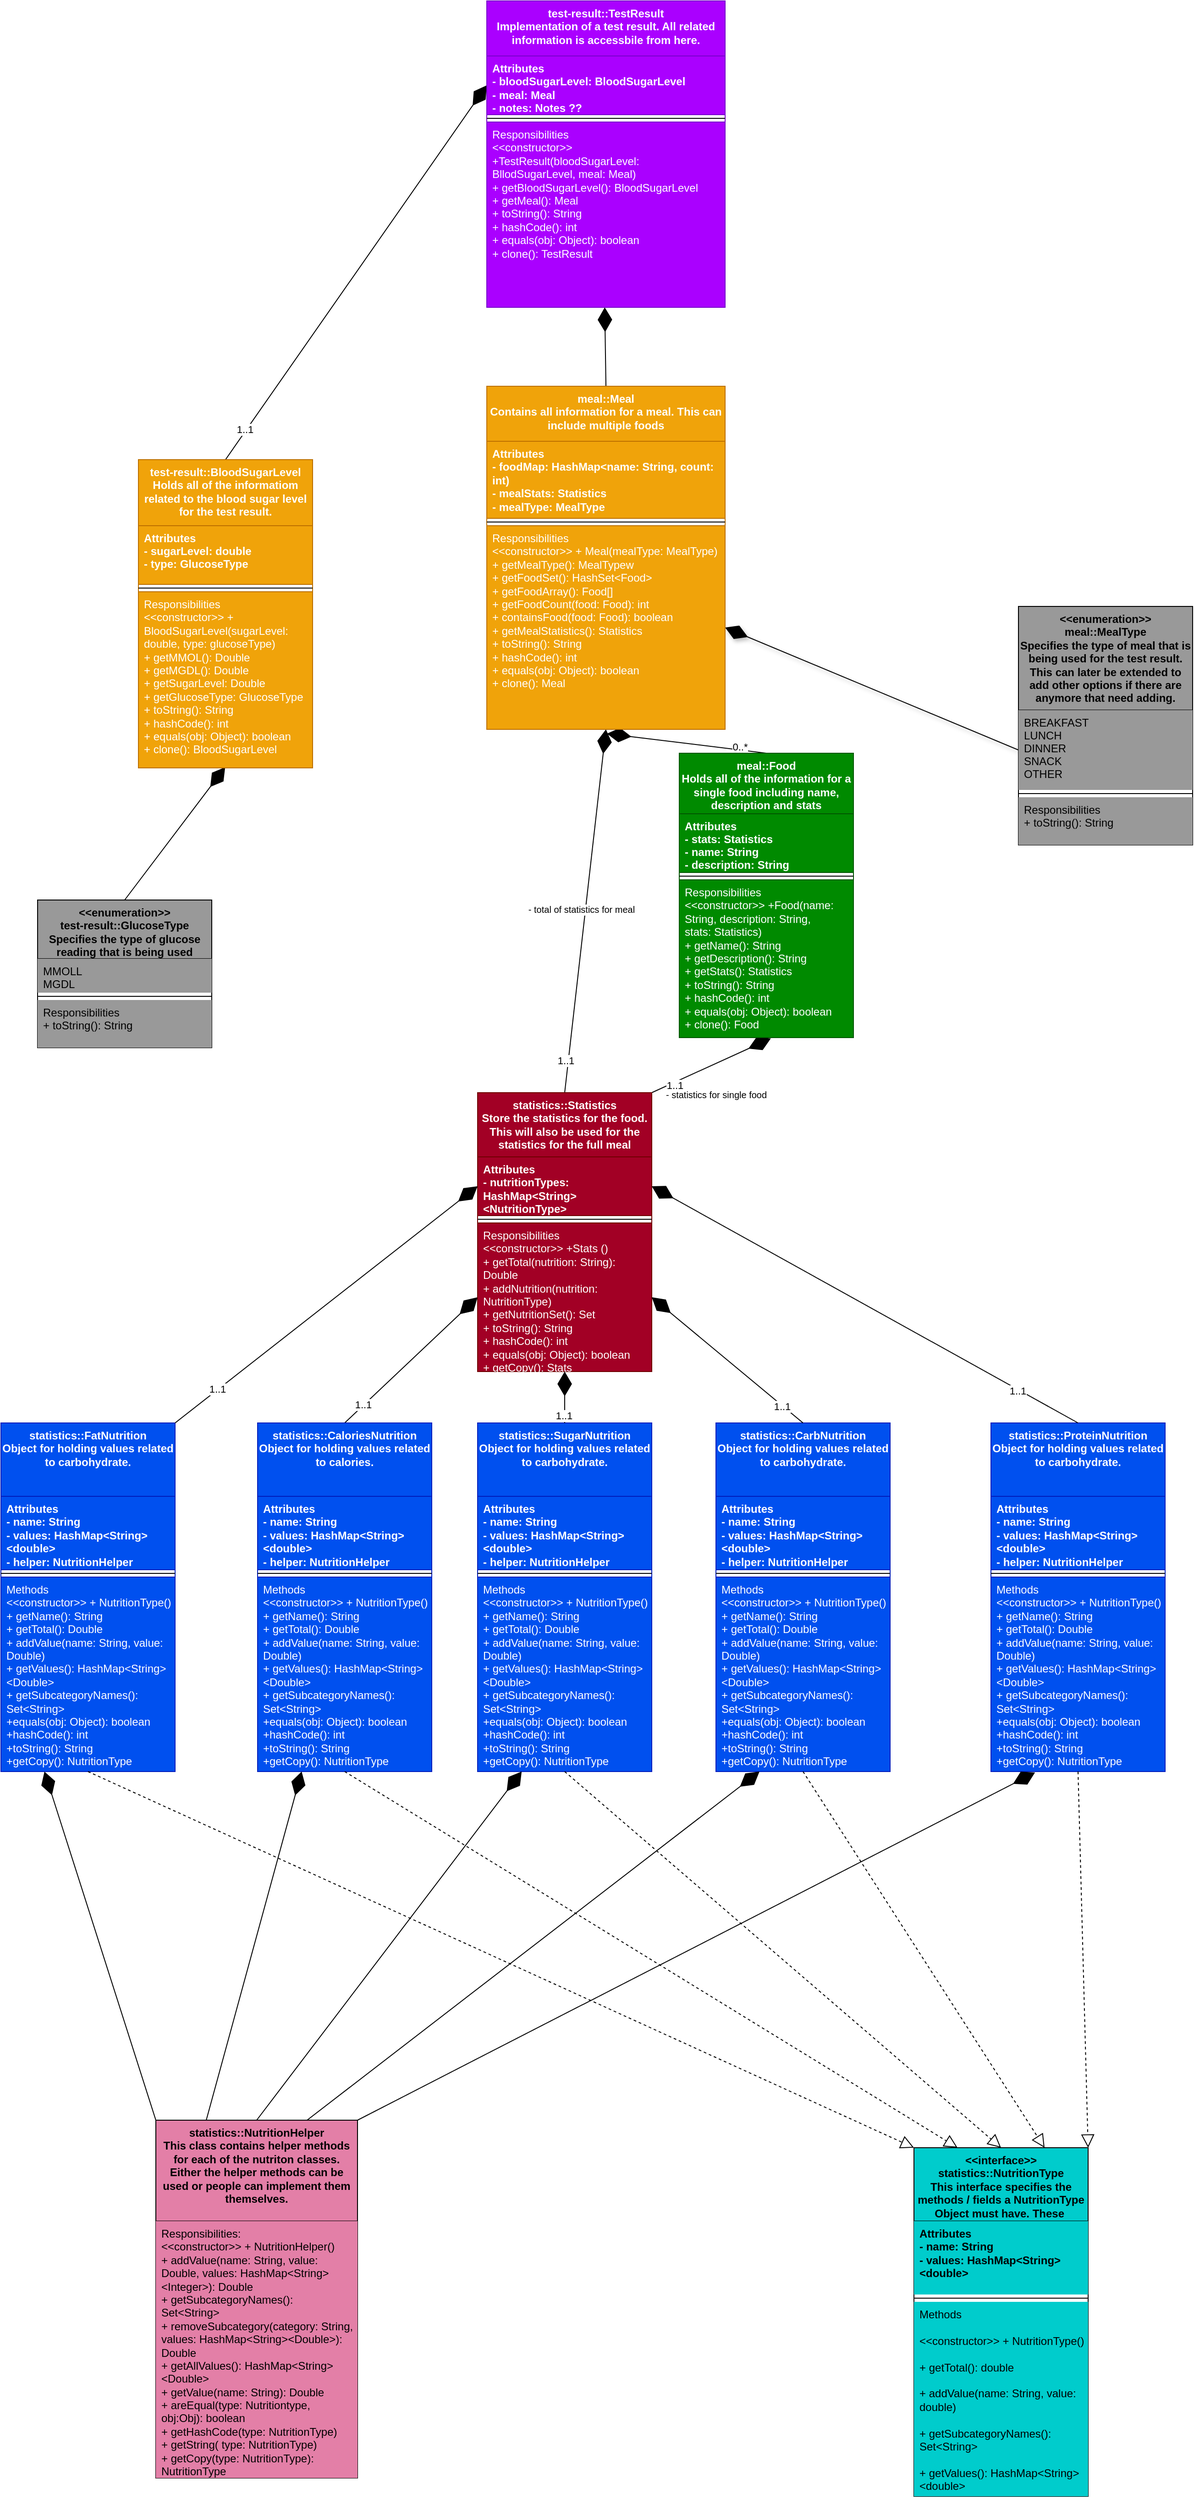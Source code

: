 <mxfile version="13.3.9" type="device"><diagram id="C5RBs43oDa-KdzZeNtuy" name="Page-1"><mxGraphModel dx="362" dy="-900" grid="1" gridSize="10" guides="1" tooltips="1" connect="1" arrows="1" fold="1" page="1" pageScale="1" pageWidth="827" pageHeight="1169" math="0" shadow="0"><root><mxCell id="WIyWlLk6GJQsqaUBKTNV-0"/><mxCell id="WIyWlLk6GJQsqaUBKTNV-1" parent="WIyWlLk6GJQsqaUBKTNV-0"/><mxCell id="Jo6npvy2peq1dJGaxGTw-42" value="" style="endArrow=diamondThin;endFill=1;endSize=24;html=1;strokeColor=#000000;strokeWidth=1;fontSize=20;entryX=0.504;entryY=1.021;entryDx=0;entryDy=0;entryPerimeter=0;exitX=0.5;exitY=0;exitDx=0;exitDy=0;labelPosition=center;verticalLabelPosition=bottom;align=center;verticalAlign=top;" parent="WIyWlLk6GJQsqaUBKTNV-1" source="Jo6npvy2peq1dJGaxGTw-30" target="Jo6npvy2peq1dJGaxGTw-21" edge="1"><mxGeometry width="160" relative="1" as="geometry"><mxPoint x="680" y="2810" as="sourcePoint"/><mxPoint x="840" y="2810" as="targetPoint"/></mxGeometry></mxCell><mxCell id="Zh4KT5q-o4LGROd8KdWE-1" value="0..*" style="edgeLabel;html=1;align=center;verticalAlign=middle;resizable=0;points=[];" parent="Jo6npvy2peq1dJGaxGTw-42" vertex="1" connectable="0"><mxGeometry x="-0.664" y="-4" relative="1" as="geometry"><mxPoint as="offset"/></mxGeometry></mxCell><mxCell id="Jo6npvy2peq1dJGaxGTw-43" value="" style="endArrow=diamondThin;endFill=1;endSize=24;html=1;strokeWidth=1;fontSize=20;entryX=0.498;entryY=0.996;entryDx=0;entryDy=0;entryPerimeter=0;exitX=0.5;exitY=0;exitDx=0;exitDy=0;labelBackgroundColor=none;strokeColor=#000000;" parent="WIyWlLk6GJQsqaUBKTNV-1" source="Jo6npvy2peq1dJGaxGTw-5" target="Jo6npvy2peq1dJGaxGTw-3" edge="1"><mxGeometry width="160" relative="1" as="geometry"><mxPoint x="680" y="2810" as="sourcePoint"/><mxPoint x="840" y="2810" as="targetPoint"/></mxGeometry></mxCell><mxCell id="Jo6npvy2peq1dJGaxGTw-49" value="" style="endArrow=diamondThin;endFill=1;endSize=24;html=1;strokeWidth=1;fontSize=20;entryX=1;entryY=0.5;entryDx=0;entryDy=0;exitX=0;exitY=0.5;exitDx=0;exitDy=0;fillColor=#f9f7ed;strokeColor=#000000;shadow=1;" parent="WIyWlLk6GJQsqaUBKTNV-1" source="Jo6npvy2peq1dJGaxGTw-45" target="Jo6npvy2peq1dJGaxGTw-21" edge="1"><mxGeometry width="160" relative="1" as="geometry"><mxPoint x="680" y="2690" as="sourcePoint"/><mxPoint x="840" y="2690" as="targetPoint"/></mxGeometry></mxCell><mxCell id="Jo6npvy2peq1dJGaxGTw-64" value="- total of statistics for meal" style="endArrow=diamondThin;endFill=1;endSize=24;html=1;strokeColor=#000000;strokeWidth=1;fontSize=10;entryX=0.5;entryY=1;entryDx=0;entryDy=0;exitX=0.5;exitY=0;exitDx=0;exitDy=0;entryPerimeter=0;labelPosition=center;verticalLabelPosition=bottom;align=center;verticalAlign=bottom;" parent="WIyWlLk6GJQsqaUBKTNV-1" source="Jo6npvy2peq1dJGaxGTw-52" target="Jo6npvy2peq1dJGaxGTw-21" edge="1"><mxGeometry x="-0.032" y="4" width="160" relative="1" as="geometry"><mxPoint x="680" y="2450" as="sourcePoint"/><mxPoint x="840" y="2450" as="targetPoint"/><mxPoint y="1" as="offset"/></mxGeometry></mxCell><mxCell id="Zh4KT5q-o4LGROd8KdWE-6" value="1..1" style="edgeLabel;html=1;align=center;verticalAlign=middle;resizable=0;points=[];" parent="Jo6npvy2peq1dJGaxGTw-64" vertex="1" connectable="0"><mxGeometry x="-0.825" y="3" relative="1" as="geometry"><mxPoint as="offset"/></mxGeometry></mxCell><mxCell id="Jo6npvy2peq1dJGaxGTw-65" value="&lt;font style=&quot;font-size: 10px&quot;&gt;- statistics for single food&lt;/font&gt;" style="endArrow=diamondThin;endFill=1;endSize=24;html=1;strokeColor=#000000;strokeWidth=1;fontSize=20;entryX=0.526;entryY=1.005;entryDx=0;entryDy=0;entryPerimeter=0;exitX=1;exitY=0;exitDx=0;exitDy=0;labelBackgroundColor=none;labelPosition=center;verticalLabelPosition=bottom;align=center;verticalAlign=top;" parent="WIyWlLk6GJQsqaUBKTNV-1" source="Jo6npvy2peq1dJGaxGTw-52" target="Jo6npvy2peq1dJGaxGTw-33" edge="1"><mxGeometry x="0.009" y="-11" width="160" relative="1" as="geometry"><mxPoint x="680" y="2450" as="sourcePoint"/><mxPoint x="840" y="2450" as="targetPoint"/><mxPoint as="offset"/></mxGeometry></mxCell><mxCell id="Zh4KT5q-o4LGROd8KdWE-7" value="1..1" style="edgeLabel;html=1;align=center;verticalAlign=middle;resizable=0;points=[];" parent="Jo6npvy2peq1dJGaxGTw-65" vertex="1" connectable="0"><mxGeometry x="-0.638" y="-2" relative="1" as="geometry"><mxPoint y="1" as="offset"/></mxGeometry></mxCell><mxCell id="Jo6npvy2peq1dJGaxGTw-59" value="" style="endArrow=diamondThin;endFill=1;endSize=24;html=1;strokeColor=#000000;strokeWidth=1;fontSize=20;entryX=0;entryY=0.5;entryDx=0;entryDy=0;exitX=0.5;exitY=0;exitDx=0;exitDy=0;labelPosition=center;verticalLabelPosition=bottom;align=center;verticalAlign=top;" parent="WIyWlLk6GJQsqaUBKTNV-1" source="y6KApcUPz8k63GGn4SzH-4" target="Jo6npvy2peq1dJGaxGTw-55" edge="1"><mxGeometry width="160" relative="1" as="geometry"><mxPoint x="414" y="2923" as="sourcePoint"/><mxPoint x="840" y="2920" as="targetPoint"/></mxGeometry></mxCell><mxCell id="Zh4KT5q-o4LGROd8KdWE-2" value="1..1" style="edgeLabel;html=1;align=center;verticalAlign=middle;resizable=0;points=[];" parent="Jo6npvy2peq1dJGaxGTw-59" vertex="1" connectable="0"><mxGeometry x="-0.718" y="1" relative="1" as="geometry"><mxPoint as="offset"/></mxGeometry></mxCell><mxCell id="V2zzXYAs5i4P7fSuCiAt-0" value="" style="endArrow=diamondThin;endFill=1;endSize=24;html=1;entryX=0;entryY=0.5;entryDx=0;entryDy=0;exitX=0.5;exitY=0;exitDx=0;exitDy=0;strokeColor=#000000;labelPosition=center;verticalLabelPosition=bottom;align=center;verticalAlign=top;" parent="WIyWlLk6GJQsqaUBKTNV-1" source="Jo6npvy2peq1dJGaxGTw-0" target="V2zzXYAs5i4P7fSuCiAt-2" edge="1"><mxGeometry width="160" relative="1" as="geometry"><mxPoint x="730" y="2260" as="sourcePoint"/><mxPoint x="890" y="2260" as="targetPoint"/></mxGeometry></mxCell><mxCell id="Zh4KT5q-o4LGROd8KdWE-0" value="1..1" style="edgeLabel;html=1;align=center;verticalAlign=middle;resizable=0;points=[];" parent="V2zzXYAs5i4P7fSuCiAt-0" vertex="1" connectable="0"><mxGeometry x="-0.842" y="2" relative="1" as="geometry"><mxPoint as="offset"/></mxGeometry></mxCell><mxCell id="V2zzXYAs5i4P7fSuCiAt-6" value="" style="endArrow=diamondThin;endFill=1;endSize=24;html=1;entryX=0.495;entryY=1;entryDx=0;entryDy=0;exitX=0.5;exitY=0;exitDx=0;exitDy=0;strokeColor=#000000;entryPerimeter=0;" parent="WIyWlLk6GJQsqaUBKTNV-1" source="Jo6npvy2peq1dJGaxGTw-18" target="V2zzXYAs5i4P7fSuCiAt-4" edge="1"><mxGeometry width="160" relative="1" as="geometry"><mxPoint x="405" y="1980" as="sourcePoint"/><mxPoint x="690" y="1628" as="targetPoint"/></mxGeometry></mxCell><mxCell id="V2zzXYAs5i4P7fSuCiAt-1" value="test-result::TestResult&#10;Implementation of a test result. All related information is accessbile from here." style="swimlane;fontStyle=1;align=center;verticalAlign=top;childLayout=stackLayout;horizontal=1;startSize=60;horizontalStack=0;resizeParent=1;resizeParentMax=0;resizeLast=0;collapsible=1;marginBottom=0;whiteSpace=wrap;fillColor=#aa00ff;strokeColor=#7700CC;fontColor=#ffffff;" parent="WIyWlLk6GJQsqaUBKTNV-1" vertex="1"><mxGeometry x="680" y="1440" width="260" height="334" as="geometry"><mxRectangle x="590" y="1500" width="60" height="26" as="alternateBounds"/></mxGeometry></mxCell><mxCell id="V2zzXYAs5i4P7fSuCiAt-2" value="Attributes&#10;- bloodSugarLevel: BloodSugarLevel&#10;- meal: Meal&#10;- notes: Notes ??" style="text;strokeColor=#7700CC;fillColor=#aa00ff;align=left;verticalAlign=top;spacingLeft=4;spacingRight=4;overflow=hidden;rotatable=0;points=[[0,0.5],[1,0.5]];portConstraint=eastwest;fontStyle=1;whiteSpace=wrap;fontColor=#ffffff;" parent="V2zzXYAs5i4P7fSuCiAt-1" vertex="1"><mxGeometry y="60" width="260" height="64" as="geometry"/></mxCell><mxCell id="V2zzXYAs5i4P7fSuCiAt-3" value="" style="line;strokeWidth=1;fillColor=none;align=left;verticalAlign=middle;spacingTop=-1;spacingLeft=3;spacingRight=3;rotatable=0;labelPosition=right;points=[];portConstraint=eastwest;" parent="V2zzXYAs5i4P7fSuCiAt-1" vertex="1"><mxGeometry y="124" width="260" height="8" as="geometry"/></mxCell><mxCell id="V2zzXYAs5i4P7fSuCiAt-4" value="Responsibilities&#10;&lt;&lt;constructor&gt;&gt; +TestResult(bloodSugarLevel: BllodSugarLevel, meal: Meal)&#10;+ getBloodSugarLevel(): BloodSugarLevel&#10;+ getMeal(): Meal&#10;+ toString(): String&#10;+ hashCode(): int&#10;+ equals(obj: Object): boolean&#10;+ clone(): TestResult&#10;" style="text;strokeColor=#7700CC;fillColor=#aa00ff;align=left;verticalAlign=top;spacingLeft=4;spacingRight=4;overflow=hidden;rotatable=0;points=[[0,0.5],[1,0.5]];portConstraint=eastwest;whiteSpace=wrap;fontColor=#ffffff;" parent="V2zzXYAs5i4P7fSuCiAt-1" vertex="1"><mxGeometry y="132" width="260" height="202" as="geometry"/></mxCell><mxCell id="Jo6npvy2peq1dJGaxGTw-0" value="test-result::BloodSugarLevel&#10;Holds all of the informatiom related to the blood sugar level for the test result." style="swimlane;fontStyle=1;align=center;verticalAlign=top;childLayout=stackLayout;horizontal=1;startSize=72;horizontalStack=0;resizeParent=1;resizeParentMax=0;resizeLast=0;collapsible=1;marginBottom=0;whiteSpace=wrap;fillColor=#f0a30a;strokeColor=#BD7000;fontColor=#ffffff;" parent="WIyWlLk6GJQsqaUBKTNV-1" vertex="1"><mxGeometry x="300" y="1940" width="190" height="336" as="geometry"><mxRectangle x="330" y="2450" width="130" height="26" as="alternateBounds"/></mxGeometry></mxCell><mxCell id="Jo6npvy2peq1dJGaxGTw-1" value="Attributes&#10;- sugarLevel: double&#10;- type: GlucoseType" style="text;strokeColor=#BD7000;fillColor=#f0a30a;align=left;verticalAlign=top;spacingLeft=4;spacingRight=4;overflow=hidden;rotatable=0;points=[[0,0.5],[1,0.5]];portConstraint=eastwest;fontStyle=1;fontColor=#ffffff;" parent="Jo6npvy2peq1dJGaxGTw-0" vertex="1"><mxGeometry y="72" width="190" height="64" as="geometry"/></mxCell><mxCell id="Jo6npvy2peq1dJGaxGTw-2" value="" style="line;strokeWidth=1;fillColor=none;align=left;verticalAlign=middle;spacingTop=-1;spacingLeft=3;spacingRight=3;rotatable=0;labelPosition=right;points=[];portConstraint=eastwest;" parent="Jo6npvy2peq1dJGaxGTw-0" vertex="1"><mxGeometry y="136" width="190" height="8" as="geometry"/></mxCell><mxCell id="Jo6npvy2peq1dJGaxGTw-3" value="Responsibilities&#10;&lt;&lt;constructor&gt;&gt; + BloodSugarLevel(sugarLevel: double, type: glucoseType)&#10;+ getMMOL(): Double&#10;+ getMGDL(): Double&#10;+ getSugarLevel: Double&#10;+ getGlucoseType: GlucoseType&#10;+ toString(): String&#10;+ hashCode(): int&#10;+ equals(obj: Object): boolean&#10;+ clone(): BloodSugarLevel" style="text;strokeColor=#BD7000;fillColor=#f0a30a;align=left;verticalAlign=top;spacingLeft=4;spacingRight=4;overflow=hidden;rotatable=0;points=[[0,0.5],[1,0.5]];portConstraint=eastwest;whiteSpace=wrap;fontColor=#ffffff;" parent="Jo6npvy2peq1dJGaxGTw-0" vertex="1"><mxGeometry y="144" width="190" height="192" as="geometry"/></mxCell><mxCell id="Jo6npvy2peq1dJGaxGTw-44" value="&lt;&lt;enumeration&gt;&gt;&#10;meal::MealType&#10;Specifies the type of meal that is being used for the test result. This can later be extended to add other options if there are anymore that need adding." style="swimlane;fontStyle=1;align=center;verticalAlign=top;childLayout=stackLayout;horizontal=1;startSize=113;horizontalStack=0;resizeParent=1;resizeParentMax=0;resizeLast=0;collapsible=1;marginBottom=0;whiteSpace=wrap;fillColor=#999999;" parent="WIyWlLk6GJQsqaUBKTNV-1" vertex="1"><mxGeometry x="1260" y="2100" width="190" height="260" as="geometry"/></mxCell><mxCell id="Jo6npvy2peq1dJGaxGTw-45" value="BREAKFAST&#10;LUNCH&#10;DINNER&#10;SNACK&#10;OTHER" style="text;strokeColor=none;fillColor=#999999;align=left;verticalAlign=top;spacingLeft=4;spacingRight=4;overflow=hidden;rotatable=0;points=[[0,0.5],[1,0.5]];portConstraint=eastwest;" parent="Jo6npvy2peq1dJGaxGTw-44" vertex="1"><mxGeometry y="113" width="190" height="87" as="geometry"/></mxCell><mxCell id="Jo6npvy2peq1dJGaxGTw-46" value="" style="line;strokeWidth=1;fillColor=none;align=left;verticalAlign=middle;spacingTop=-1;spacingLeft=3;spacingRight=3;rotatable=0;labelPosition=right;points=[];portConstraint=eastwest;" parent="Jo6npvy2peq1dJGaxGTw-44" vertex="1"><mxGeometry y="200" width="190" height="8" as="geometry"/></mxCell><mxCell id="Jo6npvy2peq1dJGaxGTw-47" value="Responsibilities&#10;+ toString(): String" style="text;strokeColor=none;fillColor=#999999;align=left;verticalAlign=top;spacingLeft=4;spacingRight=4;overflow=hidden;rotatable=0;points=[[0,0.5],[1,0.5]];portConstraint=eastwest;" parent="Jo6npvy2peq1dJGaxGTw-44" vertex="1"><mxGeometry y="208" width="190" height="52" as="geometry"/></mxCell><mxCell id="Jo6npvy2peq1dJGaxGTw-18" value="meal::Meal&#10;Contains all information for a meal. This can include multiple foods" style="swimlane;fontStyle=1;align=center;verticalAlign=top;childLayout=stackLayout;horizontal=1;startSize=60;horizontalStack=0;resizeParent=1;resizeParentMax=0;resizeLast=0;collapsible=1;marginBottom=0;whiteSpace=wrap;fillColor=#f0a30a;strokeColor=#BD7000;fontColor=#ffffff;" parent="WIyWlLk6GJQsqaUBKTNV-1" vertex="1"><mxGeometry x="680" y="1860" width="260" height="374" as="geometry"><mxRectangle x="740" y="2000" width="60" height="26" as="alternateBounds"/></mxGeometry></mxCell><mxCell id="Jo6npvy2peq1dJGaxGTw-19" value="Attributes&#10;- foodMap: HashMap&lt;name: String, count: int)&#10;- mealStats: Statistics&#10;- mealType: MealType&#10;" style="text;strokeColor=#BD7000;fillColor=#f0a30a;align=left;verticalAlign=top;spacingLeft=4;spacingRight=4;overflow=hidden;rotatable=0;points=[[0,0.5],[1,0.5]];portConstraint=eastwest;fontStyle=1;whiteSpace=wrap;fontColor=#ffffff;" parent="Jo6npvy2peq1dJGaxGTw-18" vertex="1"><mxGeometry y="60" width="260" height="84" as="geometry"/></mxCell><mxCell id="Jo6npvy2peq1dJGaxGTw-20" value="" style="line;strokeWidth=1;fillColor=none;align=left;verticalAlign=middle;spacingTop=-1;spacingLeft=3;spacingRight=3;rotatable=0;labelPosition=right;points=[];portConstraint=eastwest;" parent="Jo6npvy2peq1dJGaxGTw-18" vertex="1"><mxGeometry y="144" width="260" height="8" as="geometry"/></mxCell><mxCell id="Jo6npvy2peq1dJGaxGTw-21" value="Responsibilities&#10;&lt;&lt;constructor&gt;&gt; + Meal(mealType: MealType) &#10;+ getMealType(): MealTypew&#10;+ getFoodSet(): HashSet&lt;Food&gt;&#10;+ getFoodArray(): Food[]&#10;+ getFoodCount(food: Food): int&#10;+ containsFood(food: Food): boolean&#10;+ getMealStatistics(): Statistics&#10;+ toString(): String&#10;+ hashCode(): int&#10;+ equals(obj: Object): boolean&#10;+ clone(): Meal&#10;" style="text;strokeColor=#BD7000;fillColor=#f0a30a;align=left;verticalAlign=top;spacingLeft=4;spacingRight=4;overflow=hidden;rotatable=0;points=[[0,0.5],[1,0.5]];portConstraint=eastwest;whiteSpace=wrap;fontColor=#ffffff;" parent="Jo6npvy2peq1dJGaxGTw-18" vertex="1"><mxGeometry y="152" width="260" height="222" as="geometry"/></mxCell><mxCell id="y6KApcUPz8k63GGn4SzH-16" value="statistics::ProteinNutrition&#10;Object for holding values related to carbohydrate." style="swimlane;fontStyle=1;align=center;verticalAlign=top;childLayout=stackLayout;horizontal=1;startSize=80;horizontalStack=0;resizeParent=1;resizeParentMax=0;resizeLast=0;collapsible=1;marginBottom=0;whiteSpace=wrap;fillColor=#0050ef;strokeColor=#001DBC;fontColor=#ffffff;" parent="WIyWlLk6GJQsqaUBKTNV-1" vertex="1"><mxGeometry x="1230" y="2990" width="190" height="380" as="geometry"/></mxCell><mxCell id="y6KApcUPz8k63GGn4SzH-17" value="Attributes&#10;- name: String &#10;- values: HashMap&lt;String&gt;&lt;double&gt; &#10;- helper: NutritionHelper" style="text;strokeColor=#001DBC;fillColor=#0050ef;align=left;verticalAlign=top;spacingLeft=4;spacingRight=4;overflow=hidden;rotatable=0;points=[[0,0.5],[1,0.5]];portConstraint=eastwest;fontStyle=1;whiteSpace=wrap;fontColor=#ffffff;" parent="y6KApcUPz8k63GGn4SzH-16" vertex="1"><mxGeometry y="80" width="190" height="80" as="geometry"/></mxCell><mxCell id="y6KApcUPz8k63GGn4SzH-18" value="" style="line;strokeWidth=1;fillColor=none;align=left;verticalAlign=middle;spacingTop=-1;spacingLeft=3;spacingRight=3;rotatable=0;labelPosition=right;points=[];portConstraint=eastwest;" parent="y6KApcUPz8k63GGn4SzH-16" vertex="1"><mxGeometry y="160" width="190" height="8" as="geometry"/></mxCell><mxCell id="y6KApcUPz8k63GGn4SzH-19" value="Methods&#10;&lt;&lt;constructor&gt;&gt; + NutritionType()&#10;+ getName(): String&#10;+ getTotal(): Double&#10;+ addValue(name: String, value: Double)&#10;+ getValues(): HashMap&lt;String&gt;&lt;Double&gt;&#10;+ getSubcategoryNames(): Set&lt;String&gt;&#10;+equals(obj: Object): boolean&#10;+hashCode(): int&#10;+toString(): String&#10;+getCopy(): NutritionType" style="text;strokeColor=#001DBC;fillColor=#0050ef;align=left;verticalAlign=top;spacingLeft=4;spacingRight=4;overflow=hidden;rotatable=0;points=[[0,0.5],[1,0.5]];portConstraint=eastwest;whiteSpace=wrap;fontColor=#ffffff;" parent="y6KApcUPz8k63GGn4SzH-16" vertex="1"><mxGeometry y="168" width="190" height="212" as="geometry"/></mxCell><mxCell id="y6KApcUPz8k63GGn4SzH-0" value="statistics::CarbNutrition&#10;Object for holding values related to carbohydrate." style="swimlane;fontStyle=1;align=center;verticalAlign=top;childLayout=stackLayout;horizontal=1;startSize=80;horizontalStack=0;resizeParent=1;resizeParentMax=0;resizeLast=0;collapsible=1;marginBottom=0;whiteSpace=wrap;fillColor=#0050ef;strokeColor=#001DBC;fontColor=#ffffff;" parent="WIyWlLk6GJQsqaUBKTNV-1" vertex="1"><mxGeometry x="930" y="2990" width="190" height="380" as="geometry"/></mxCell><mxCell id="y6KApcUPz8k63GGn4SzH-1" value="Attributes&#10;- name: String &#10;- values: HashMap&lt;String&gt;&lt;double&gt; &#10;- helper: NutritionHelper" style="text;strokeColor=#001DBC;fillColor=#0050ef;align=left;verticalAlign=top;spacingLeft=4;spacingRight=4;overflow=hidden;rotatable=0;points=[[0,0.5],[1,0.5]];portConstraint=eastwest;fontStyle=1;whiteSpace=wrap;fontColor=#ffffff;" parent="y6KApcUPz8k63GGn4SzH-0" vertex="1"><mxGeometry y="80" width="190" height="80" as="geometry"/></mxCell><mxCell id="y6KApcUPz8k63GGn4SzH-2" value="" style="line;strokeWidth=1;fillColor=none;align=left;verticalAlign=middle;spacingTop=-1;spacingLeft=3;spacingRight=3;rotatable=0;labelPosition=right;points=[];portConstraint=eastwest;" parent="y6KApcUPz8k63GGn4SzH-0" vertex="1"><mxGeometry y="160" width="190" height="8" as="geometry"/></mxCell><mxCell id="y6KApcUPz8k63GGn4SzH-3" value="Methods&#10;&lt;&lt;constructor&gt;&gt; + NutritionType()&#10;+ getName(): String&#10;+ getTotal(): Double&#10;+ addValue(name: String, value: Double)&#10;+ getValues(): HashMap&lt;String&gt;&lt;Double&gt; &#10;+ getSubcategoryNames(): Set&lt;String&gt;&#10;+equals(obj: Object): boolean&#10;+hashCode(): int&#10;+toString(): String&#10;+getCopy(): NutritionType" style="text;strokeColor=#001DBC;fillColor=#0050ef;align=left;verticalAlign=top;spacingLeft=4;spacingRight=4;overflow=hidden;rotatable=0;points=[[0,0.5],[1,0.5]];portConstraint=eastwest;whiteSpace=wrap;fontColor=#ffffff;" parent="y6KApcUPz8k63GGn4SzH-0" vertex="1"><mxGeometry y="168" width="190" height="212" as="geometry"/></mxCell><mxCell id="y6KApcUPz8k63GGn4SzH-12" value="statistics::SugarNutrition&#10;Object for holding values related to carbohydrate." style="swimlane;fontStyle=1;align=center;verticalAlign=top;childLayout=stackLayout;horizontal=1;startSize=80;horizontalStack=0;resizeParent=1;resizeParentMax=0;resizeLast=0;collapsible=1;marginBottom=0;whiteSpace=wrap;fillColor=#0050ef;strokeColor=#001DBC;fontColor=#ffffff;" parent="WIyWlLk6GJQsqaUBKTNV-1" vertex="1"><mxGeometry x="670" y="2990" width="190" height="380" as="geometry"/></mxCell><mxCell id="y6KApcUPz8k63GGn4SzH-13" value="Attributes&#10;- name: String &#10;- values: HashMap&lt;String&gt;&lt;double&gt; &#10;- helper: NutritionHelper" style="text;strokeColor=#001DBC;fillColor=#0050ef;align=left;verticalAlign=top;spacingLeft=4;spacingRight=4;overflow=hidden;rotatable=0;points=[[0,0.5],[1,0.5]];portConstraint=eastwest;fontStyle=1;whiteSpace=wrap;fontColor=#ffffff;" parent="y6KApcUPz8k63GGn4SzH-12" vertex="1"><mxGeometry y="80" width="190" height="80" as="geometry"/></mxCell><mxCell id="y6KApcUPz8k63GGn4SzH-14" value="" style="line;strokeWidth=1;fillColor=none;align=left;verticalAlign=middle;spacingTop=-1;spacingLeft=3;spacingRight=3;rotatable=0;labelPosition=right;points=[];portConstraint=eastwest;" parent="y6KApcUPz8k63GGn4SzH-12" vertex="1"><mxGeometry y="160" width="190" height="8" as="geometry"/></mxCell><mxCell id="y6KApcUPz8k63GGn4SzH-15" value="Methods&#10;&lt;&lt;constructor&gt;&gt; + NutritionType()&#10;+ getName(): String&#10;+ getTotal(): Double&#10;+ addValue(name: String, value: Double)&#10;+ getValues(): HashMap&lt;String&gt;&lt;Double&gt;&#10;+ getSubcategoryNames(): Set&lt;String&gt;&#10;+equals(obj: Object): boolean&#10;+hashCode(): int&#10;+toString(): String&#10;+getCopy(): NutritionType" style="text;strokeColor=#001DBC;fillColor=#0050ef;align=left;verticalAlign=top;spacingLeft=4;spacingRight=4;overflow=hidden;rotatable=0;points=[[0,0.5],[1,0.5]];portConstraint=eastwest;whiteSpace=wrap;fontColor=#ffffff;" parent="y6KApcUPz8k63GGn4SzH-12" vertex="1"><mxGeometry y="168" width="190" height="212" as="geometry"/></mxCell><mxCell id="Jo6npvy2peq1dJGaxGTw-30" value="meal::Food&#10;Holds all of the information for a single food including name, description and stats" style="swimlane;fontStyle=1;align=center;verticalAlign=top;childLayout=stackLayout;horizontal=1;startSize=66;horizontalStack=0;resizeParent=1;resizeParentMax=0;resizeLast=0;collapsible=1;marginBottom=0;whiteSpace=wrap;fillColor=#008a00;strokeColor=#005700;fontColor=#ffffff;" parent="WIyWlLk6GJQsqaUBKTNV-1" vertex="1"><mxGeometry x="890" y="2260" width="190" height="310" as="geometry"><mxRectangle x="650" y="2600" width="60" height="26" as="alternateBounds"/></mxGeometry></mxCell><mxCell id="Jo6npvy2peq1dJGaxGTw-31" value="Attributes&#10;- stats: Statistics&#10;- name: String&#10;- description: String" style="text;strokeColor=#005700;fillColor=#008a00;align=left;verticalAlign=top;spacingLeft=4;spacingRight=4;overflow=hidden;rotatable=0;points=[[0,0.5],[1,0.5]];portConstraint=eastwest;fontStyle=1;fontColor=#ffffff;" parent="Jo6npvy2peq1dJGaxGTw-30" vertex="1"><mxGeometry y="66" width="190" height="64" as="geometry"/></mxCell><mxCell id="Jo6npvy2peq1dJGaxGTw-32" value="" style="line;strokeWidth=1;fillColor=none;align=left;verticalAlign=middle;spacingTop=-1;spacingLeft=3;spacingRight=3;rotatable=0;labelPosition=right;points=[];portConstraint=eastwest;" parent="Jo6npvy2peq1dJGaxGTw-30" vertex="1"><mxGeometry y="130" width="190" height="8" as="geometry"/></mxCell><mxCell id="Jo6npvy2peq1dJGaxGTw-33" value="Responsibilities&#10;&lt;&lt;constructor&gt;&gt; +Food(name: String, description: String, stats: Statistics)&#10;+ getName(): String&#10;+ getDescription(): String&#10;+ getStats(): Statistics&#10;+ toString(): String&#10;+ hashCode(): int&#10;+ equals(obj: Object): boolean&#10;+ clone(): Food" style="text;strokeColor=#005700;fillColor=#008a00;align=left;verticalAlign=top;spacingLeft=4;spacingRight=4;overflow=hidden;rotatable=0;points=[[0,0.5],[1,0.5]];portConstraint=eastwest;whiteSpace=wrap;fontColor=#ffffff;" parent="Jo6npvy2peq1dJGaxGTw-30" vertex="1"><mxGeometry y="138" width="190" height="172" as="geometry"/></mxCell><mxCell id="Jo6npvy2peq1dJGaxGTw-52" value="statistics::Statistics&#10;Store the statistics for the food. This will also be used for the statistics for the full meal" style="swimlane;fontStyle=1;align=center;verticalAlign=top;childLayout=stackLayout;horizontal=1;startSize=70;horizontalStack=0;resizeParent=1;resizeParentMax=0;resizeLast=0;collapsible=1;marginBottom=0;whiteSpace=wrap;fillColor=#a20025;strokeColor=#6F0000;fontColor=#ffffff;" parent="WIyWlLk6GJQsqaUBKTNV-1" vertex="1"><mxGeometry x="670" y="2630" width="190" height="304" as="geometry"><mxRectangle x="650" y="2600" width="60" height="26" as="alternateBounds"/></mxGeometry></mxCell><mxCell id="Jo6npvy2peq1dJGaxGTw-53" value="Attributes&#10;- nutritionTypes: HashMap&lt;String&gt;&lt;NutritionType&gt;" style="text;strokeColor=#6F0000;fillColor=#a20025;align=left;verticalAlign=top;spacingLeft=4;spacingRight=4;overflow=hidden;rotatable=0;points=[[0,0.5],[1,0.5]];portConstraint=eastwest;fontStyle=1;fontColor=#ffffff;whiteSpace=wrap;" parent="Jo6npvy2peq1dJGaxGTw-52" vertex="1"><mxGeometry y="70" width="190" height="64" as="geometry"/></mxCell><mxCell id="Jo6npvy2peq1dJGaxGTw-54" value="" style="line;strokeWidth=1;fillColor=none;align=left;verticalAlign=middle;spacingTop=-1;spacingLeft=3;spacingRight=3;rotatable=0;labelPosition=right;points=[];portConstraint=eastwest;" parent="Jo6npvy2peq1dJGaxGTw-52" vertex="1"><mxGeometry y="134" width="190" height="8" as="geometry"/></mxCell><mxCell id="Jo6npvy2peq1dJGaxGTw-55" value="Responsibilities&#10;&lt;&lt;constructor&gt;&gt; +Stats ()&#10;+ getTotal(nutrition: String): Double&#10;+ addNutrition(nutrition: NutritionType)&#10;+ getNutritionSet(): Set&#10;+ toString(): String&#10;+ hashCode(): int&#10;+ equals(obj: Object): boolean&#10;+ getCopy(): Stats" style="text;strokeColor=#6F0000;fillColor=#a20025;align=left;verticalAlign=top;spacingLeft=4;spacingRight=4;overflow=hidden;rotatable=0;points=[[0,0.5],[1,0.5]];portConstraint=eastwest;whiteSpace=wrap;fontColor=#ffffff;" parent="Jo6npvy2peq1dJGaxGTw-52" vertex="1"><mxGeometry y="142" width="190" height="162" as="geometry"/></mxCell><mxCell id="Jo6npvy2peq1dJGaxGTw-5" value="&lt;&lt;enumeration&gt;&gt;&#10;test-result::GlucoseType&#10;Specifies the type of glucose reading that is being used" style="swimlane;fontStyle=1;align=center;verticalAlign=top;childLayout=stackLayout;horizontal=1;startSize=64;horizontalStack=0;resizeParent=1;resizeParentMax=0;resizeLast=0;collapsible=1;marginBottom=0;whiteSpace=wrap;fillColor=#999999;" parent="WIyWlLk6GJQsqaUBKTNV-1" vertex="1"><mxGeometry x="190" y="2420" width="190" height="161" as="geometry"/></mxCell><mxCell id="Jo6npvy2peq1dJGaxGTw-6" value="MMOLL&#10;MGDL" style="text;strokeColor=none;fillColor=#999999;align=left;verticalAlign=top;spacingLeft=4;spacingRight=4;overflow=hidden;rotatable=0;points=[[0,0.5],[1,0.5]];portConstraint=eastwest;" parent="Jo6npvy2peq1dJGaxGTw-5" vertex="1"><mxGeometry y="64" width="190" height="37" as="geometry"/></mxCell><mxCell id="Jo6npvy2peq1dJGaxGTw-16" value="" style="line;strokeWidth=1;fillColor=none;align=left;verticalAlign=middle;spacingTop=-1;spacingLeft=3;spacingRight=3;rotatable=0;labelPosition=right;points=[];portConstraint=eastwest;" parent="Jo6npvy2peq1dJGaxGTw-5" vertex="1"><mxGeometry y="101" width="190" height="8" as="geometry"/></mxCell><mxCell id="Jo6npvy2peq1dJGaxGTw-17" value="Responsibilities&#10;+ toString(): String" style="text;strokeColor=none;fillColor=#999999;align=left;verticalAlign=top;spacingLeft=4;spacingRight=4;overflow=hidden;rotatable=0;points=[[0,0.5],[1,0.5]];portConstraint=eastwest;" parent="Jo6npvy2peq1dJGaxGTw-5" vertex="1"><mxGeometry y="109" width="190" height="52" as="geometry"/></mxCell><mxCell id="y6KApcUPz8k63GGn4SzH-8" value="statistics::FatNutrition&#10;Object for holding values related to carbohydrate." style="swimlane;fontStyle=1;align=center;verticalAlign=top;childLayout=stackLayout;horizontal=1;startSize=80;horizontalStack=0;resizeParent=1;resizeParentMax=0;resizeLast=0;collapsible=1;marginBottom=0;whiteSpace=wrap;fillColor=#0050ef;strokeColor=#001DBC;fontColor=#ffffff;" parent="WIyWlLk6GJQsqaUBKTNV-1" vertex="1"><mxGeometry x="150" y="2990" width="190" height="380" as="geometry"/></mxCell><mxCell id="y6KApcUPz8k63GGn4SzH-9" value="Attributes&#10;- name: String &#10;- values: HashMap&lt;String&gt;&lt;double&gt; &#10;- helper: NutritionHelper" style="text;strokeColor=#001DBC;fillColor=#0050ef;align=left;verticalAlign=top;spacingLeft=4;spacingRight=4;overflow=hidden;rotatable=0;points=[[0,0.5],[1,0.5]];portConstraint=eastwest;fontStyle=1;whiteSpace=wrap;fontColor=#ffffff;" parent="y6KApcUPz8k63GGn4SzH-8" vertex="1"><mxGeometry y="80" width="190" height="80" as="geometry"/></mxCell><mxCell id="y6KApcUPz8k63GGn4SzH-10" value="" style="line;strokeWidth=1;fillColor=none;align=left;verticalAlign=middle;spacingTop=-1;spacingLeft=3;spacingRight=3;rotatable=0;labelPosition=right;points=[];portConstraint=eastwest;" parent="y6KApcUPz8k63GGn4SzH-8" vertex="1"><mxGeometry y="160" width="190" height="8" as="geometry"/></mxCell><mxCell id="y6KApcUPz8k63GGn4SzH-11" value="Methods&#10;&lt;&lt;constructor&gt;&gt; + NutritionType()&#10;+ getName(): String&#10;+ getTotal(): Double&#10;+ addValue(name: String, value: Double)&#10;+ getValues(): HashMap&lt;String&gt;&lt;Double&gt;&#10;+ getSubcategoryNames(): Set&lt;String&gt;&#10;+equals(obj: Object): boolean&#10;+hashCode(): int&#10;+toString(): String&#10;+getCopy(): NutritionType" style="text;strokeColor=#001DBC;fillColor=#0050ef;align=left;verticalAlign=top;spacingLeft=4;spacingRight=4;overflow=hidden;rotatable=0;points=[[0,0.5],[1,0.5]];portConstraint=eastwest;whiteSpace=wrap;fontColor=#ffffff;" parent="y6KApcUPz8k63GGn4SzH-8" vertex="1"><mxGeometry y="168" width="190" height="212" as="geometry"/></mxCell><mxCell id="y6KApcUPz8k63GGn4SzH-4" value="statistics::CaloriesNutrition&#10;Object for holding values related to calories." style="swimlane;fontStyle=1;align=center;verticalAlign=top;childLayout=stackLayout;horizontal=1;startSize=80;horizontalStack=0;resizeParent=1;resizeParentMax=0;resizeLast=0;collapsible=1;marginBottom=0;whiteSpace=wrap;fillColor=#0050ef;strokeColor=#001DBC;fontColor=#ffffff;" parent="WIyWlLk6GJQsqaUBKTNV-1" vertex="1"><mxGeometry x="430" y="2990" width="190" height="380" as="geometry"/></mxCell><mxCell id="y6KApcUPz8k63GGn4SzH-5" value="Attributes&#10;- name: String &#10;- values: HashMap&lt;String&gt;&lt;double&gt; &#10;- helper: NutritionHelper" style="text;strokeColor=#001DBC;fillColor=#0050ef;align=left;verticalAlign=top;spacingLeft=4;spacingRight=4;overflow=hidden;rotatable=0;points=[[0,0.5],[1,0.5]];portConstraint=eastwest;fontStyle=1;whiteSpace=wrap;fontColor=#ffffff;" parent="y6KApcUPz8k63GGn4SzH-4" vertex="1"><mxGeometry y="80" width="190" height="80" as="geometry"/></mxCell><mxCell id="y6KApcUPz8k63GGn4SzH-6" value="" style="line;strokeWidth=1;fillColor=none;align=left;verticalAlign=middle;spacingTop=-1;spacingLeft=3;spacingRight=3;rotatable=0;labelPosition=right;points=[];portConstraint=eastwest;" parent="y6KApcUPz8k63GGn4SzH-4" vertex="1"><mxGeometry y="160" width="190" height="8" as="geometry"/></mxCell><mxCell id="y6KApcUPz8k63GGn4SzH-7" value="Methods&#10;&lt;&lt;constructor&gt;&gt; + NutritionType()&#10;+ getName(): String&#10;+ getTotal(): Double&#10;+ addValue(name: String, value: Double)&#10;+ getValues(): HashMap&lt;String&gt;&lt;Double&gt;&#10;+ getSubcategoryNames(): Set&lt;String&gt;&#10;+equals(obj: Object): boolean&#10;+hashCode(): int&#10;+toString(): String&#10;+getCopy(): NutritionType" style="text;strokeColor=#001DBC;fillColor=#0050ef;align=left;verticalAlign=top;spacingLeft=4;spacingRight=4;overflow=hidden;rotatable=0;points=[[0,0.5],[1,0.5]];portConstraint=eastwest;whiteSpace=wrap;fontColor=#ffffff;" parent="y6KApcUPz8k63GGn4SzH-4" vertex="1"><mxGeometry y="168" width="190" height="212" as="geometry"/></mxCell><mxCell id="y6KApcUPz8k63GGn4SzH-28" value="" style="endArrow=diamondThin;endFill=1;endSize=24;html=1;strokeColor=#000000;strokeWidth=1;fontSize=20;entryX=0;entryY=0.5;entryDx=0;entryDy=0;exitX=1;exitY=0;exitDx=0;exitDy=0;labelPosition=center;verticalLabelPosition=bottom;align=center;verticalAlign=top;" parent="WIyWlLk6GJQsqaUBKTNV-1" source="y6KApcUPz8k63GGn4SzH-8" target="Jo6npvy2peq1dJGaxGTw-53" edge="1"><mxGeometry width="160" relative="1" as="geometry"><mxPoint x="275" y="3210" as="sourcePoint"/><mxPoint x="680" y="2863" as="targetPoint"/></mxGeometry></mxCell><mxCell id="y6KApcUPz8k63GGn4SzH-29" value="1..1" style="edgeLabel;html=1;align=center;verticalAlign=middle;resizable=0;points=[];" parent="y6KApcUPz8k63GGn4SzH-28" vertex="1" connectable="0"><mxGeometry x="-0.718" y="1" relative="1" as="geometry"><mxPoint as="offset"/></mxGeometry></mxCell><mxCell id="y6KApcUPz8k63GGn4SzH-32" value="" style="endArrow=diamondThin;endFill=1;endSize=24;html=1;strokeColor=#000000;strokeWidth=1;fontSize=20;entryX=0.5;entryY=1;entryDx=0;entryDy=0;exitX=0.5;exitY=0;exitDx=0;exitDy=0;labelPosition=center;verticalLabelPosition=bottom;align=center;verticalAlign=top;" parent="WIyWlLk6GJQsqaUBKTNV-1" source="y6KApcUPz8k63GGn4SzH-12" target="Jo6npvy2peq1dJGaxGTw-52" edge="1"><mxGeometry width="160" relative="1" as="geometry"><mxPoint x="535" y="3000" as="sourcePoint"/><mxPoint x="680" y="2863" as="targetPoint"/></mxGeometry></mxCell><mxCell id="y6KApcUPz8k63GGn4SzH-33" value="1..1" style="edgeLabel;html=1;align=center;verticalAlign=middle;resizable=0;points=[];" parent="y6KApcUPz8k63GGn4SzH-32" vertex="1" connectable="0"><mxGeometry x="-0.718" y="1" relative="1" as="geometry"><mxPoint as="offset"/></mxGeometry></mxCell><mxCell id="y6KApcUPz8k63GGn4SzH-34" value="" style="endArrow=diamondThin;endFill=1;endSize=24;html=1;strokeColor=#000000;strokeWidth=1;fontSize=20;entryX=1;entryY=0.5;entryDx=0;entryDy=0;exitX=0.5;exitY=0;exitDx=0;exitDy=0;labelPosition=center;verticalLabelPosition=bottom;align=center;verticalAlign=top;" parent="WIyWlLk6GJQsqaUBKTNV-1" source="y6KApcUPz8k63GGn4SzH-0" target="Jo6npvy2peq1dJGaxGTw-55" edge="1"><mxGeometry width="160" relative="1" as="geometry"><mxPoint x="545" y="3010" as="sourcePoint"/><mxPoint x="690" y="2873" as="targetPoint"/></mxGeometry></mxCell><mxCell id="y6KApcUPz8k63GGn4SzH-35" value="1..1" style="edgeLabel;html=1;align=center;verticalAlign=middle;resizable=0;points=[];" parent="y6KApcUPz8k63GGn4SzH-34" vertex="1" connectable="0"><mxGeometry x="-0.718" y="1" relative="1" as="geometry"><mxPoint as="offset"/></mxGeometry></mxCell><mxCell id="y6KApcUPz8k63GGn4SzH-36" value="" style="endArrow=diamondThin;endFill=1;endSize=24;html=1;strokeColor=#000000;strokeWidth=1;fontSize=20;entryX=1;entryY=0.5;entryDx=0;entryDy=0;exitX=0.5;exitY=0;exitDx=0;exitDy=0;labelPosition=center;verticalLabelPosition=bottom;align=center;verticalAlign=top;" parent="WIyWlLk6GJQsqaUBKTNV-1" source="y6KApcUPz8k63GGn4SzH-16" target="Jo6npvy2peq1dJGaxGTw-53" edge="1"><mxGeometry width="160" relative="1" as="geometry"><mxPoint x="555" y="3020" as="sourcePoint"/><mxPoint x="700" y="2883" as="targetPoint"/></mxGeometry></mxCell><mxCell id="y6KApcUPz8k63GGn4SzH-37" value="1..1" style="edgeLabel;html=1;align=center;verticalAlign=middle;resizable=0;points=[];" parent="y6KApcUPz8k63GGn4SzH-36" vertex="1" connectable="0"><mxGeometry x="-0.718" y="1" relative="1" as="geometry"><mxPoint as="offset"/></mxGeometry></mxCell><mxCell id="y6KApcUPz8k63GGn4SzH-38" value="" style="endArrow=block;dashed=1;endFill=0;endSize=12;html=1;strokeColor=#000000;entryX=0;entryY=0;entryDx=0;entryDy=0;exitX=0.5;exitY=1;exitDx=0;exitDy=0;fontColor=#000000;" parent="WIyWlLk6GJQsqaUBKTNV-1" source="y6KApcUPz8k63GGn4SzH-8" target="Yd_sCgohhvLzXqVbBsFy-4" edge="1"><mxGeometry width="160" relative="1" as="geometry"><mxPoint x="870" y="3230" as="sourcePoint"/><mxPoint x="1030" y="3230" as="targetPoint"/></mxGeometry></mxCell><mxCell id="y6KApcUPz8k63GGn4SzH-39" value="" style="endArrow=block;dashed=1;endFill=0;endSize=12;html=1;strokeColor=#000000;entryX=0.25;entryY=0;entryDx=0;entryDy=0;exitX=0.5;exitY=1;exitDx=0;exitDy=0;" parent="WIyWlLk6GJQsqaUBKTNV-1" source="y6KApcUPz8k63GGn4SzH-4" target="Yd_sCgohhvLzXqVbBsFy-4" edge="1"><mxGeometry width="160" relative="1" as="geometry"><mxPoint x="477.88" y="3360.818" as="sourcePoint"/><mxPoint x="670" y="3884" as="targetPoint"/></mxGeometry></mxCell><mxCell id="y6KApcUPz8k63GGn4SzH-40" value="" style="endArrow=block;dashed=1;endFill=0;endSize=12;html=1;strokeColor=#000000;entryX=0.5;entryY=0;entryDx=0;entryDy=0;exitX=0.5;exitY=1;exitDx=0;exitDy=0;" parent="WIyWlLk6GJQsqaUBKTNV-1" source="y6KApcUPz8k63GGn4SzH-12" target="Yd_sCgohhvLzXqVbBsFy-4" edge="1"><mxGeometry width="160" relative="1" as="geometry"><mxPoint x="535" y="3340.0" as="sourcePoint"/><mxPoint x="690" y="3625.0" as="targetPoint"/></mxGeometry></mxCell><mxCell id="y6KApcUPz8k63GGn4SzH-41" value="" style="endArrow=block;dashed=1;endFill=0;endSize=12;html=1;strokeColor=#000000;entryX=0.75;entryY=0;entryDx=0;entryDy=0;exitX=0.5;exitY=1;exitDx=0;exitDy=0;" parent="WIyWlLk6GJQsqaUBKTNV-1" source="y6KApcUPz8k63GGn4SzH-0" target="Yd_sCgohhvLzXqVbBsFy-4" edge="1"><mxGeometry width="160" relative="1" as="geometry"><mxPoint x="775" y="3350.0" as="sourcePoint"/><mxPoint x="785" y="3540.0" as="targetPoint"/></mxGeometry></mxCell><mxCell id="y6KApcUPz8k63GGn4SzH-42" value="" style="endArrow=block;dashed=1;endFill=0;endSize=12;html=1;strokeColor=#000000;entryX=1;entryY=0;entryDx=0;entryDy=0;exitX=0.5;exitY=1;exitDx=0;exitDy=0;" parent="WIyWlLk6GJQsqaUBKTNV-1" source="y6KApcUPz8k63GGn4SzH-16" target="Yd_sCgohhvLzXqVbBsFy-4" edge="1"><mxGeometry width="160" relative="1" as="geometry"><mxPoint x="785" y="3360.0" as="sourcePoint"/><mxPoint x="795" y="3550.0" as="targetPoint"/></mxGeometry></mxCell><mxCell id="Yd_sCgohhvLzXqVbBsFy-4" value="&lt;&lt;interface&gt;&gt;&#10;statistics::NutritionType&#10;This interface specifies the methods / fields a NutritionType Object must have. These " style="swimlane;fontStyle=1;align=center;verticalAlign=top;childLayout=stackLayout;horizontal=1;startSize=80;horizontalStack=0;resizeParent=1;resizeParentMax=0;resizeLast=0;collapsible=1;marginBottom=0;whiteSpace=wrap;fillColor=#00CCCC;" parent="WIyWlLk6GJQsqaUBKTNV-1" vertex="1"><mxGeometry x="1146" y="3780" width="190" height="380" as="geometry"/></mxCell><mxCell id="Yd_sCgohhvLzXqVbBsFy-5" value="Attributes&#10;- name: String &#10;- values: HashMap&lt;String&gt;&lt;double&gt; " style="text;strokeColor=none;fillColor=#00CCCC;align=left;verticalAlign=top;spacingLeft=4;spacingRight=4;overflow=hidden;rotatable=0;points=[[0,0.5],[1,0.5]];portConstraint=eastwest;fontStyle=1;whiteSpace=wrap;" parent="Yd_sCgohhvLzXqVbBsFy-4" vertex="1"><mxGeometry y="80" width="190" height="80" as="geometry"/></mxCell><mxCell id="Yd_sCgohhvLzXqVbBsFy-6" value="" style="line;strokeWidth=1;fillColor=none;align=left;verticalAlign=middle;spacingTop=-1;spacingLeft=3;spacingRight=3;rotatable=0;labelPosition=right;points=[];portConstraint=eastwest;" parent="Yd_sCgohhvLzXqVbBsFy-4" vertex="1"><mxGeometry y="160" width="190" height="8" as="geometry"/></mxCell><mxCell id="Yd_sCgohhvLzXqVbBsFy-7" value="Methods&#10;&#10;&lt;&lt;constructor&gt;&gt; + NutritionType()&#10;&#10;+ getTotal(): double&#10;&#10;+ addValue(name: String, value: double)&#10;&#10;+ getSubcategoryNames(): Set&lt;String&gt;&#10;&#10;+ getValues(): HashMap&lt;String&gt;&lt;double&gt;" style="text;strokeColor=none;fillColor=#00CCCC;align=left;verticalAlign=top;spacingLeft=4;spacingRight=4;overflow=hidden;rotatable=0;points=[[0,0.5],[1,0.5]];portConstraint=eastwest;whiteSpace=wrap;" parent="Yd_sCgohhvLzXqVbBsFy-4" vertex="1"><mxGeometry y="168" width="190" height="212" as="geometry"/></mxCell><mxCell id="Z2hUbDWTG3xx7cbO-M44-0" value="statistics::NutritionHelper&#10;This class contains helper methods for each of the nutriton classes. Either the helper methods can be used or people can implement them themselves." style="swimlane;fontStyle=1;align=center;verticalAlign=top;childLayout=stackLayout;horizontal=1;startSize=110;horizontalStack=0;resizeParent=1;resizeParentMax=0;resizeLast=0;collapsible=1;marginBottom=0;whiteSpace=wrap;fillColor=#E37FA7;" parent="WIyWlLk6GJQsqaUBKTNV-1" vertex="1"><mxGeometry x="319" y="3750" width="220" height="390" as="geometry"/></mxCell><mxCell id="Z2hUbDWTG3xx7cbO-M44-3" value="Responsibilities:&#10;&lt;&lt;constructor&gt;&gt; + NutritionHelper()&#10;+ addValue(name: String, value: Double, values: HashMap&lt;String&gt;&lt;Integer&gt;): Double&#10;+ getSubcategoryNames(): Set&lt;String&gt;&#10;+ removeSubcategory(category: String, values: HashMap&lt;String&gt;&lt;Double&gt;): Double&#10;+ getAllValues(): HashMap&lt;String&gt;&lt;Double&gt;&#10;+ getValue(name: String): Double&#10;+ areEqual(type: Nutritiontype, obj:Obj): boolean &#10;+ getHashCode(type: NutritionType)&#10;+ getString( type: NutritionType)&#10;+ getCopy(type: NutritionType): NutritionType&#10;" style="text;strokeColor=none;align=left;verticalAlign=top;spacingLeft=4;spacingRight=4;overflow=hidden;rotatable=0;points=[[0,0.5],[1,0.5]];portConstraint=eastwest;whiteSpace=wrap;fillColor=#E37FA7;" parent="Z2hUbDWTG3xx7cbO-M44-0" vertex="1"><mxGeometry y="110" width="220" height="280" as="geometry"/></mxCell><mxCell id="Z2hUbDWTG3xx7cbO-M44-4" value="" style="endArrow=diamondThin;endFill=1;endSize=24;html=1;exitX=0;exitY=0;exitDx=0;exitDy=0;entryX=0.25;entryY=1;entryDx=0;entryDy=0;strokeColor=#000000;" parent="WIyWlLk6GJQsqaUBKTNV-1" source="Z2hUbDWTG3xx7cbO-M44-0" target="y6KApcUPz8k63GGn4SzH-8" edge="1"><mxGeometry width="160" relative="1" as="geometry"><mxPoint x="580" y="3620" as="sourcePoint"/><mxPoint x="740" y="3620" as="targetPoint"/></mxGeometry></mxCell><mxCell id="Z2hUbDWTG3xx7cbO-M44-5" value="" style="endArrow=diamondThin;endFill=1;endSize=24;html=1;exitX=0.25;exitY=0;exitDx=0;exitDy=0;strokeColor=#000000;entryX=0.253;entryY=1;entryDx=0;entryDy=0;entryPerimeter=0;" parent="WIyWlLk6GJQsqaUBKTNV-1" source="Z2hUbDWTG3xx7cbO-M44-0" target="y6KApcUPz8k63GGn4SzH-7" edge="1"><mxGeometry width="160" relative="1" as="geometry"><mxPoint x="329" y="3760" as="sourcePoint"/><mxPoint x="478" y="3440" as="targetPoint"/></mxGeometry></mxCell><mxCell id="Z2hUbDWTG3xx7cbO-M44-6" value="" style="endArrow=diamondThin;endFill=1;endSize=24;html=1;exitX=0.5;exitY=0;exitDx=0;exitDy=0;entryX=0.253;entryY=1;entryDx=0;entryDy=0;strokeColor=#000000;entryPerimeter=0;" parent="WIyWlLk6GJQsqaUBKTNV-1" source="Z2hUbDWTG3xx7cbO-M44-0" target="y6KApcUPz8k63GGn4SzH-15" edge="1"><mxGeometry width="160" relative="1" as="geometry"><mxPoint x="339" y="3770" as="sourcePoint"/><mxPoint x="217.5" y="3390" as="targetPoint"/></mxGeometry></mxCell><mxCell id="Z2hUbDWTG3xx7cbO-M44-7" value="" style="endArrow=diamondThin;endFill=1;endSize=24;html=1;exitX=0.75;exitY=0;exitDx=0;exitDy=0;entryX=0.25;entryY=1;entryDx=0;entryDy=0;strokeColor=#000000;" parent="WIyWlLk6GJQsqaUBKTNV-1" source="Z2hUbDWTG3xx7cbO-M44-0" target="y6KApcUPz8k63GGn4SzH-0" edge="1"><mxGeometry width="160" relative="1" as="geometry"><mxPoint x="349" y="3780" as="sourcePoint"/><mxPoint x="227.5" y="3400" as="targetPoint"/></mxGeometry></mxCell><mxCell id="Z2hUbDWTG3xx7cbO-M44-8" value="" style="endArrow=diamondThin;endFill=1;endSize=24;html=1;exitX=1;exitY=0;exitDx=0;exitDy=0;entryX=0.253;entryY=1.005;entryDx=0;entryDy=0;strokeColor=#000000;entryPerimeter=0;" parent="WIyWlLk6GJQsqaUBKTNV-1" source="Z2hUbDWTG3xx7cbO-M44-0" target="y6KApcUPz8k63GGn4SzH-19" edge="1"><mxGeometry width="160" relative="1" as="geometry"><mxPoint x="359" y="3790" as="sourcePoint"/><mxPoint x="237.5" y="3410" as="targetPoint"/></mxGeometry></mxCell></root></mxGraphModel></diagram></mxfile>